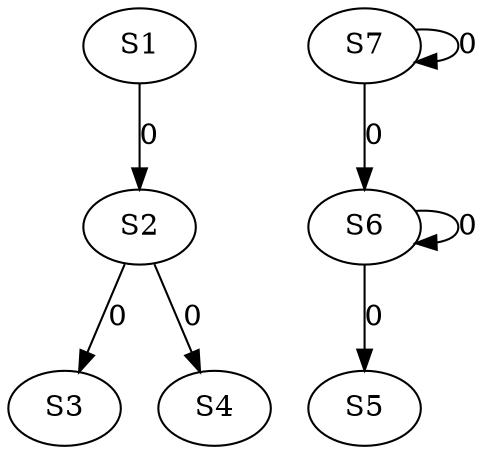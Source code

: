 strict digraph {
	S1 -> S2 [ label = 0 ];
	S2 -> S3 [ label = 0 ];
	S2 -> S4 [ label = 0 ];
	S6 -> S5 [ label = 0 ];
	S6 -> S6 [ label = 0 ];
	S7 -> S7 [ label = 0 ];
	S7 -> S6 [ label = 0 ];
}